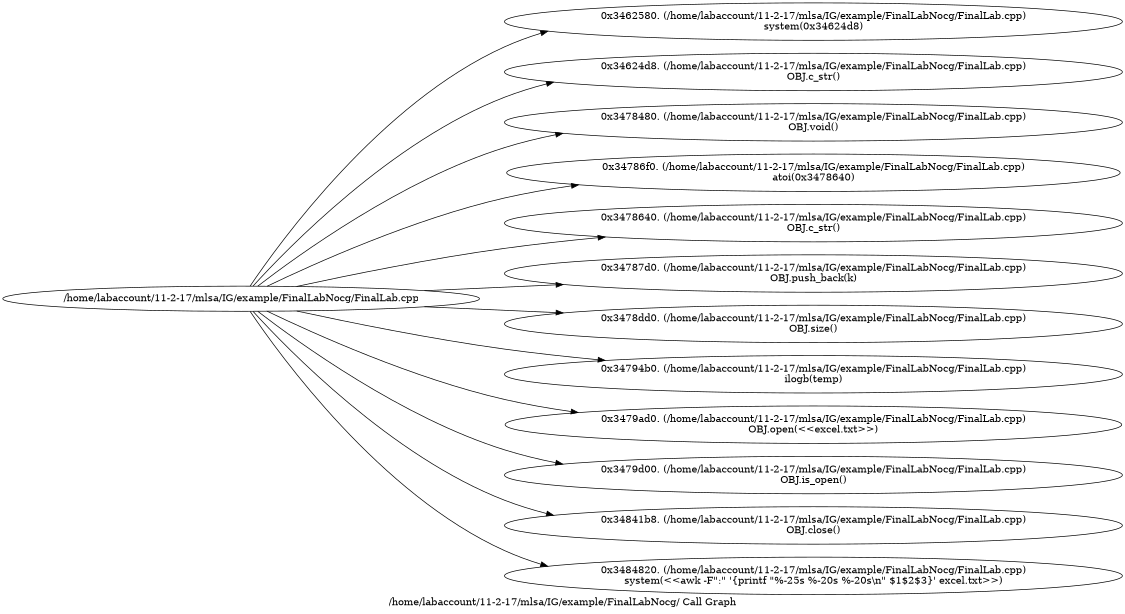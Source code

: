 digraph "/home/labaccount/11-2-17/mlsa/IG/example/FinalLabNocg/ Call Graph" {
	graph [dpi=300
		rankdir=LR
		size="7.5, 10"
		label="/home/labaccount/11-2-17/mlsa/IG/example/FinalLabNocg/ Call Graph"
	];

	Node0x219485740 [shape=oval, label="/home/labaccount/11-2-17/mlsa/IG/example/FinalLabNocg/FinalLab.cpp"];
	Node0x754957660 [shape=oval, label="0x3462580. (/home/labaccount/11-2-17/mlsa/IG/example/FinalLabNocg/FinalLab.cpp)\nsystem(0x34624d8)"];
	Node0x219485740 -> Node0x754957660;
	Node0x856081102 [shape=oval, label="0x34624d8. (/home/labaccount/11-2-17/mlsa/IG/example/FinalLabNocg/FinalLab.cpp)\nOBJ.c_str()"];
	Node0x219485740 -> Node0x856081102;
	Node0x191940026 [shape=oval, label="0x3478480. (/home/labaccount/11-2-17/mlsa/IG/example/FinalLabNocg/FinalLab.cpp)\nOBJ.void()"];
	Node0x219485740 -> Node0x191940026;
	Node0x407840383 [shape=oval, label="0x34786f0. (/home/labaccount/11-2-17/mlsa/IG/example/FinalLabNocg/FinalLab.cpp)\natoi(0x3478640)"];
	Node0x219485740 -> Node0x407840383;
	Node0x540406236 [shape=oval, label="0x3478640. (/home/labaccount/11-2-17/mlsa/IG/example/FinalLabNocg/FinalLab.cpp)\nOBJ.c_str()"];
	Node0x219485740 -> Node0x540406236;
	Node0x340235058 [shape=oval, label="0x34787d0. (/home/labaccount/11-2-17/mlsa/IG/example/FinalLabNocg/FinalLab.cpp)\nOBJ.push_back(k)"];
	Node0x219485740 -> Node0x340235058;
	Node0x896059894 [shape=oval, label="0x3478dd0. (/home/labaccount/11-2-17/mlsa/IG/example/FinalLabNocg/FinalLab.cpp)\nOBJ.size()"];
	Node0x219485740 -> Node0x896059894;
	Node0x574941775 [shape=oval, label="0x34794b0. (/home/labaccount/11-2-17/mlsa/IG/example/FinalLabNocg/FinalLab.cpp)\nilogb(temp)"];
	Node0x219485740 -> Node0x574941775;
	Node0x221610516 [shape=oval, label="0x3479ad0. (/home/labaccount/11-2-17/mlsa/IG/example/FinalLabNocg/FinalLab.cpp)\nOBJ.open(<<excel.txt>>)"];
	Node0x219485740 -> Node0x221610516;
	Node0x942458815 [shape=oval, label="0x3479d00. (/home/labaccount/11-2-17/mlsa/IG/example/FinalLabNocg/FinalLab.cpp)\nOBJ.is_open()"];
	Node0x219485740 -> Node0x942458815;
	Node0x870640285 [shape=oval, label="0x34841b8. (/home/labaccount/11-2-17/mlsa/IG/example/FinalLabNocg/FinalLab.cpp)\nOBJ.close()"];
	Node0x219485740 -> Node0x870640285;
	Node0x681792963 [shape=oval, label="0x3484820. (/home/labaccount/11-2-17/mlsa/IG/example/FinalLabNocg/FinalLab.cpp)\nsystem(<<awk -F\":\" '{printf \"%-25s %-20s %-20s\\n\" $1$2$3}' excel.txt>>)"];
	Node0x219485740 -> Node0x681792963;
}